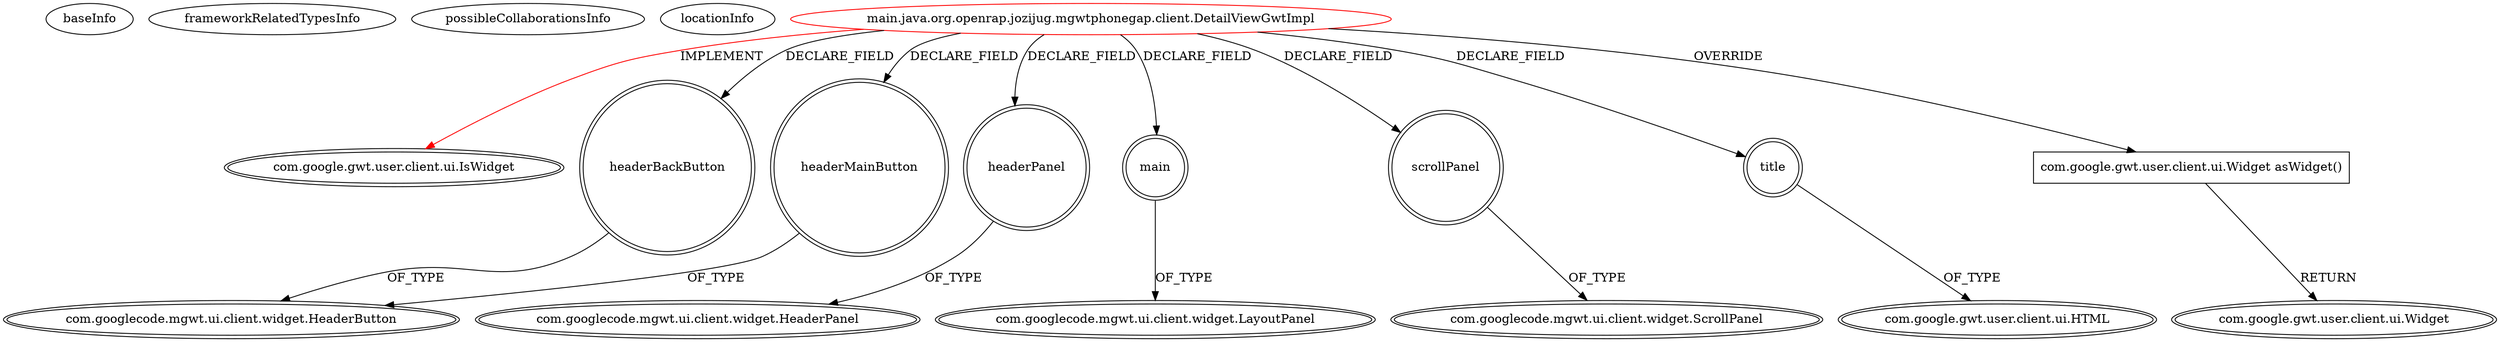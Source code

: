 digraph {
baseInfo[graphId=4365,category="extension_graph",isAnonymous=false,possibleRelation=false]
frameworkRelatedTypesInfo[0="com.google.gwt.user.client.ui.IsWidget"]
possibleCollaborationsInfo[]
locationInfo[projectName="rjdkolb-jozijug_phonegapdemo",filePath="/rjdkolb-jozijug_phonegapdemo/jozijug_phonegapdemo-master/src/main/java/org/openrap/jozijug/mgwtphonegap/client/DetailViewGwtImpl.java",contextSignature="DetailViewGwtImpl",graphId="4365"]
0[label="main.java.org.openrap.jozijug.mgwtphonegap.client.DetailViewGwtImpl",vertexType="ROOT_CLIENT_CLASS_DECLARATION",isFrameworkType=false,color=red]
1[label="com.google.gwt.user.client.ui.IsWidget",vertexType="FRAMEWORK_INTERFACE_TYPE",isFrameworkType=true,peripheries=2]
2[label="headerBackButton",vertexType="FIELD_DECLARATION",isFrameworkType=true,peripheries=2,shape=circle]
3[label="com.googlecode.mgwt.ui.client.widget.HeaderButton",vertexType="FRAMEWORK_CLASS_TYPE",isFrameworkType=true,peripheries=2]
4[label="headerMainButton",vertexType="FIELD_DECLARATION",isFrameworkType=true,peripheries=2,shape=circle]
6[label="headerPanel",vertexType="FIELD_DECLARATION",isFrameworkType=true,peripheries=2,shape=circle]
7[label="com.googlecode.mgwt.ui.client.widget.HeaderPanel",vertexType="FRAMEWORK_CLASS_TYPE",isFrameworkType=true,peripheries=2]
8[label="main",vertexType="FIELD_DECLARATION",isFrameworkType=true,peripheries=2,shape=circle]
9[label="com.googlecode.mgwt.ui.client.widget.LayoutPanel",vertexType="FRAMEWORK_CLASS_TYPE",isFrameworkType=true,peripheries=2]
10[label="scrollPanel",vertexType="FIELD_DECLARATION",isFrameworkType=true,peripheries=2,shape=circle]
11[label="com.googlecode.mgwt.ui.client.widget.ScrollPanel",vertexType="FRAMEWORK_CLASS_TYPE",isFrameworkType=true,peripheries=2]
12[label="title",vertexType="FIELD_DECLARATION",isFrameworkType=true,peripheries=2,shape=circle]
13[label="com.google.gwt.user.client.ui.HTML",vertexType="FRAMEWORK_CLASS_TYPE",isFrameworkType=true,peripheries=2]
14[label="com.google.gwt.user.client.ui.Widget asWidget()",vertexType="OVERRIDING_METHOD_DECLARATION",isFrameworkType=false,shape=box]
15[label="com.google.gwt.user.client.ui.Widget",vertexType="FRAMEWORK_CLASS_TYPE",isFrameworkType=true,peripheries=2]
0->1[label="IMPLEMENT",color=red]
0->2[label="DECLARE_FIELD"]
2->3[label="OF_TYPE"]
0->4[label="DECLARE_FIELD"]
4->3[label="OF_TYPE"]
0->6[label="DECLARE_FIELD"]
6->7[label="OF_TYPE"]
0->8[label="DECLARE_FIELD"]
8->9[label="OF_TYPE"]
0->10[label="DECLARE_FIELD"]
10->11[label="OF_TYPE"]
0->12[label="DECLARE_FIELD"]
12->13[label="OF_TYPE"]
0->14[label="OVERRIDE"]
14->15[label="RETURN"]
}
